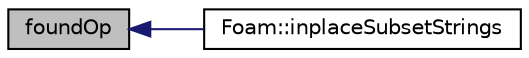 digraph "foundOp"
{
  bgcolor="transparent";
  edge [fontname="Helvetica",fontsize="10",labelfontname="Helvetica",labelfontsize="10"];
  node [fontname="Helvetica",fontsize="10",shape=record];
  rankdir="LR";
  Node1 [label="foundOp",height=0.2,width=0.4,color="black", fillcolor="grey75", style="filled" fontcolor="black"];
  Node1 -> Node2 [dir="back",color="midnightblue",fontsize="10",style="solid",fontname="Helvetica"];
  Node2 [label="Foam::inplaceSubsetStrings",height=0.2,width=0.4,color="black",URL="$namespaceFoam.html#a98519e894c818b0328bd959e705397ab",tooltip="Inplace extract elements of StringList when regular expression matches. "];
}
